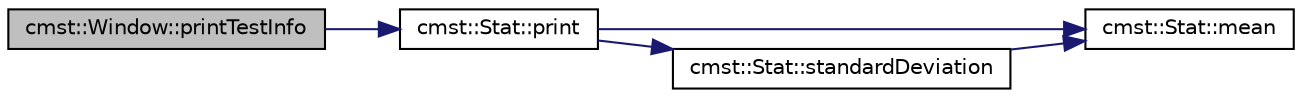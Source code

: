digraph "cmst::Window::printTestInfo"
{
  edge [fontname="Helvetica",fontsize="10",labelfontname="Helvetica",labelfontsize="10"];
  node [fontname="Helvetica",fontsize="10",shape=record];
  rankdir="LR";
  Node1 [label="cmst::Window::printTestInfo",height=0.2,width=0.4,color="black", fillcolor="grey75", style="filled", fontcolor="black"];
  Node1 -> Node2 [color="midnightblue",fontsize="10",style="solid"];
  Node2 [label="cmst::Stat::print",height=0.2,width=0.4,color="black", fillcolor="white", style="filled",URL="$classcmst_1_1_stat.html#a03d1a0f52e2ea72cfab11a426726aea4"];
  Node2 -> Node3 [color="midnightblue",fontsize="10",style="solid"];
  Node3 [label="cmst::Stat::mean",height=0.2,width=0.4,color="black", fillcolor="white", style="filled",URL="$classcmst_1_1_stat.html#aa40d8d516e7f866146d91866d63faf2b"];
  Node2 -> Node4 [color="midnightblue",fontsize="10",style="solid"];
  Node4 [label="cmst::Stat::standardDeviation",height=0.2,width=0.4,color="black", fillcolor="white", style="filled",URL="$classcmst_1_1_stat.html#abfbaefc3a4174643a2eb282251fd86a5"];
  Node4 -> Node3 [color="midnightblue",fontsize="10",style="solid"];
}
